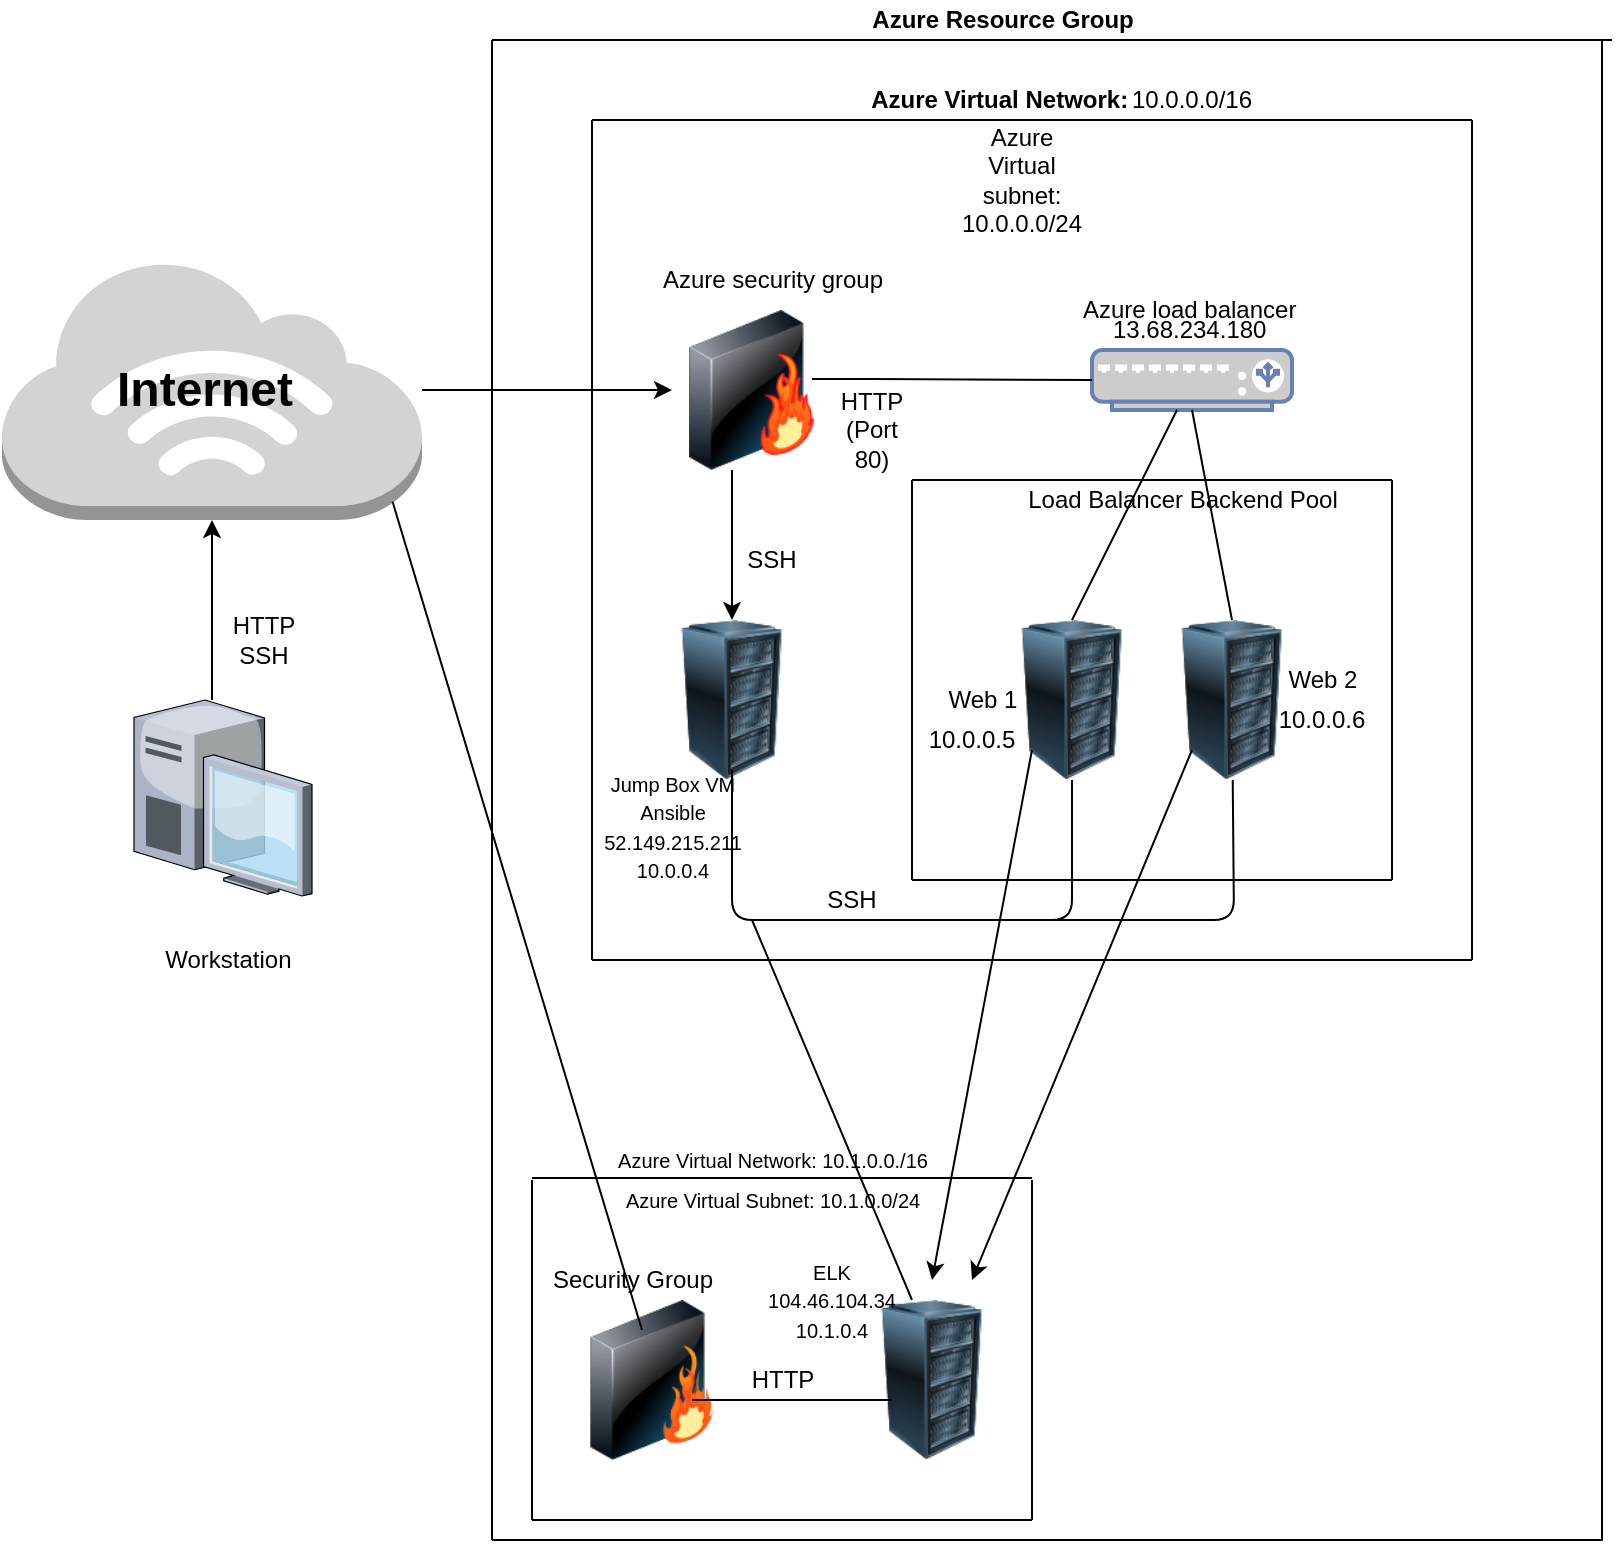 <mxfile version="14.4.3" type="google"><diagram id="TzDx4yxOsSrtdG1vQIUB" name="Page-1"><mxGraphModel dx="2062" dy="1155" grid="1" gridSize="10" guides="1" tooltips="1" connect="1" arrows="1" fold="1" page="1" pageScale="1" pageWidth="850" pageHeight="1100" math="0" shadow="0"><root><mxCell id="0"/><mxCell id="1" parent="0"/><mxCell id="WCPtWgDgS4s1isyG5eOg-6" value="" style="edgeStyle=orthogonalEdgeStyle;rounded=0;orthogonalLoop=1;jettySize=auto;html=1;" parent="1" source="mIvf26nT-pyd1ZthqHpM-7" target="WCPtWgDgS4s1isyG5eOg-5" edge="1"><mxGeometry relative="1" as="geometry"><mxPoint x="370" y="195" as="targetPoint"/><Array as="points"><mxPoint x="330" y="195"/><mxPoint x="330" y="195"/></Array></mxGeometry></mxCell><mxCell id="mIvf26nT-pyd1ZthqHpM-7" value="" style="outlineConnect=0;dashed=0;verticalLabelPosition=bottom;verticalAlign=top;align=center;html=1;shape=mxgraph.aws3.internet_3;fillColor=#D2D3D3;gradientColor=none;" parent="1" vertex="1"><mxGeometry x="25" y="130" width="210" height="130" as="geometry"/></mxCell><mxCell id="mIvf26nT-pyd1ZthqHpM-8" value="&lt;b&gt;&lt;font style=&quot;font-size: 24px&quot;&gt;Internet&lt;/font&gt;&lt;/b&gt;" style="text;html=1;resizable=0;autosize=1;align=center;verticalAlign=middle;points=[];fillColor=none;strokeColor=none;rounded=0;" parent="1" vertex="1"><mxGeometry x="75.5" y="185" width="100" height="20" as="geometry"/></mxCell><mxCell id="mIvf26nT-pyd1ZthqHpM-10" value="&lt;b&gt;Azure Resource Group&lt;/b&gt;" style="text;html=1;resizable=0;autosize=1;align=center;verticalAlign=middle;points=[];fillColor=none;strokeColor=none;rounded=0;" parent="1" vertex="1"><mxGeometry x="450" width="150" height="20" as="geometry"/></mxCell><mxCell id="mIvf26nT-pyd1ZthqHpM-12" value="&lt;b&gt;Azure Virtual Network:&amp;nbsp;&lt;/b&gt;" style="text;html=1;resizable=0;autosize=1;align=center;verticalAlign=middle;points=[];fillColor=none;strokeColor=none;rounded=0;" parent="1" vertex="1"><mxGeometry x="450" y="40" width="150" height="20" as="geometry"/></mxCell><mxCell id="WCPtWgDgS4s1isyG5eOg-4" value="" style="edgeStyle=orthogonalEdgeStyle;rounded=0;orthogonalLoop=1;jettySize=auto;html=1;entryX=0.5;entryY=1;entryDx=0;entryDy=0;entryPerimeter=0;" parent="1" source="WCPtWgDgS4s1isyG5eOg-1" target="mIvf26nT-pyd1ZthqHpM-7" edge="1"><mxGeometry relative="1" as="geometry"><Array as="points"><mxPoint x="130" y="330"/><mxPoint x="130" y="330"/></Array></mxGeometry></mxCell><mxCell id="WCPtWgDgS4s1isyG5eOg-1" value="" style="verticalLabelPosition=bottom;aspect=fixed;html=1;verticalAlign=top;strokeColor=none;align=center;outlineConnect=0;shape=mxgraph.citrix.desktop;" parent="1" vertex="1"><mxGeometry x="91" y="350" width="89" height="98" as="geometry"/></mxCell><mxCell id="WCPtWgDgS4s1isyG5eOg-2" value="&lt;div style=&quot;direction: rtl&quot;&gt;Workstation&amp;nbsp;&lt;/div&gt;" style="text;html=1;resizable=0;autosize=1;align=center;verticalAlign=middle;points=[];fillColor=none;strokeColor=none;rounded=0;" parent="1" vertex="1"><mxGeometry x="95.5" y="470" width="80" height="20" as="geometry"/></mxCell><mxCell id="WCPtWgDgS4s1isyG5eOg-9" value="" style="edgeStyle=orthogonalEdgeStyle;rounded=0;orthogonalLoop=1;jettySize=auto;html=1;" parent="1" source="WCPtWgDgS4s1isyG5eOg-5" target="WCPtWgDgS4s1isyG5eOg-8" edge="1"><mxGeometry relative="1" as="geometry"><Array as="points"><mxPoint x="390" y="250"/><mxPoint x="390" y="250"/></Array></mxGeometry></mxCell><mxCell id="WCPtWgDgS4s1isyG5eOg-5" value="" style="image;html=1;image=img/lib/clip_art/networking/Firewall-page1_128x128.png" parent="1" vertex="1"><mxGeometry x="360" y="155" width="80" height="80" as="geometry"/></mxCell><mxCell id="WCPtWgDgS4s1isyG5eOg-7" value="Azure security group" style="text;html=1;resizable=0;autosize=1;align=center;verticalAlign=middle;points=[];fillColor=none;strokeColor=none;rounded=0;" parent="1" vertex="1"><mxGeometry x="345" y="130" width="130" height="20" as="geometry"/></mxCell><mxCell id="WCPtWgDgS4s1isyG5eOg-8" value="" style="image;html=1;image=img/lib/clip_art/computers/Server_Rack_128x128.png" parent="1" vertex="1"><mxGeometry x="350" y="310" width="80" height="80" as="geometry"/></mxCell><mxCell id="WCPtWgDgS4s1isyG5eOg-11" value="" style="fontColor=#0066CC;verticalAlign=top;verticalLabelPosition=bottom;labelPosition=center;align=center;html=1;outlineConnect=0;fillColor=#CCCCCC;strokeColor=#6881B3;gradientColor=none;gradientDirection=north;strokeWidth=2;shape=mxgraph.networks.load_balancer;" parent="1" vertex="1"><mxGeometry x="570" y="175" width="100" height="30" as="geometry"/></mxCell><mxCell id="WCPtWgDgS4s1isyG5eOg-12" value="" style="image;html=1;image=img/lib/clip_art/computers/Server_Rack_128x128.png" parent="1" vertex="1"><mxGeometry x="520" y="310" width="80" height="80" as="geometry"/></mxCell><mxCell id="WCPtWgDgS4s1isyG5eOg-13" value="" style="image;html=1;image=img/lib/clip_art/computers/Server_Rack_128x128.png" parent="1" vertex="1"><mxGeometry x="600" y="310" width="80" height="80" as="geometry"/></mxCell><mxCell id="WCPtWgDgS4s1isyG5eOg-15" value="" style="endArrow=none;html=1;entryX=0;entryY=0.5;entryDx=0;entryDy=0;entryPerimeter=0;" parent="1" target="WCPtWgDgS4s1isyG5eOg-11" edge="1"><mxGeometry width="50" height="50" relative="1" as="geometry"><mxPoint x="430" y="189.5" as="sourcePoint"/><mxPoint x="560" y="190" as="targetPoint"/><Array as="points"><mxPoint x="450" y="189.5"/></Array></mxGeometry></mxCell><mxCell id="WCPtWgDgS4s1isyG5eOg-21" value="" style="line;strokeWidth=2;direction=south;html=1;" parent="1" vertex="1"><mxGeometry x="700" y="330" height="160" as="geometry"/></mxCell><mxCell id="WCPtWgDgS4s1isyG5eOg-24" value="Web 1&lt;br&gt;" style="text;html=1;resizable=0;autosize=1;align=center;verticalAlign=middle;points=[];fillColor=none;strokeColor=none;rounded=0;" parent="1" vertex="1"><mxGeometry x="490" y="340" width="50" height="20" as="geometry"/></mxCell><mxCell id="WCPtWgDgS4s1isyG5eOg-25" value="Web 2" style="text;html=1;resizable=0;autosize=1;align=center;verticalAlign=middle;points=[];fillColor=none;strokeColor=none;rounded=0;" parent="1" vertex="1"><mxGeometry x="660" y="330" width="50" height="20" as="geometry"/></mxCell><mxCell id="WCPtWgDgS4s1isyG5eOg-26" value="Azure load balancer&amp;nbsp;" style="text;html=1;resizable=0;autosize=1;align=center;verticalAlign=middle;points=[];fillColor=none;strokeColor=none;rounded=0;" parent="1" vertex="1"><mxGeometry x="555" y="145" width="130" height="20" as="geometry"/></mxCell><mxCell id="WCPtWgDgS4s1isyG5eOg-27" value="&lt;font style=&quot;font-size: 10px&quot;&gt;Jump Box VM&lt;br&gt;Ansible&lt;br&gt;52.149.215.211&lt;br&gt;10.0.0.4&lt;/font&gt;" style="text;html=1;resizable=0;autosize=1;align=center;verticalAlign=middle;points=[];fillColor=none;strokeColor=none;rounded=0;" parent="1" vertex="1"><mxGeometry x="320" y="378" width="80" height="70" as="geometry"/></mxCell><mxCell id="WCPtWgDgS4s1isyG5eOg-36" value="" style="endArrow=none;html=1;" parent="1" edge="1"><mxGeometry width="50" height="50" relative="1" as="geometry"><mxPoint x="560" y="420" as="sourcePoint"/><mxPoint x="560" y="390" as="targetPoint"/></mxGeometry></mxCell><mxCell id="4LP171T7_6OS_dnxpr7Z-7" value="" style="endArrow=none;html=1;" parent="1" edge="1"><mxGeometry width="50" height="50" relative="1" as="geometry"><mxPoint x="270" y="770" as="sourcePoint"/><mxPoint x="270" y="20" as="targetPoint"/></mxGeometry></mxCell><mxCell id="4LP171T7_6OS_dnxpr7Z-8" value="" style="endArrow=none;html=1;" parent="1" edge="1"><mxGeometry width="50" height="50" relative="1" as="geometry"><mxPoint x="270" y="770" as="sourcePoint"/><mxPoint x="270" y="770" as="targetPoint"/><Array as="points"><mxPoint x="830" y="770"/><mxPoint x="520" y="770"/></Array></mxGeometry></mxCell><mxCell id="4LP171T7_6OS_dnxpr7Z-10" value="" style="endArrow=none;html=1;" parent="1" edge="1"><mxGeometry width="50" height="50" relative="1" as="geometry"><mxPoint x="825" y="770" as="sourcePoint"/><mxPoint x="825" y="20" as="targetPoint"/><Array as="points"><mxPoint x="825" y="50"/></Array></mxGeometry></mxCell><mxCell id="4LP171T7_6OS_dnxpr7Z-11" value="" style="endArrow=none;html=1;" parent="1" edge="1"><mxGeometry width="50" height="50" relative="1" as="geometry"><mxPoint x="270" y="20" as="sourcePoint"/><mxPoint x="830" y="20" as="targetPoint"/></mxGeometry></mxCell><mxCell id="4LP171T7_6OS_dnxpr7Z-12" value="" style="endArrow=none;html=1;" parent="1" edge="1"><mxGeometry width="50" height="50" relative="1" as="geometry"><mxPoint x="320" y="480" as="sourcePoint"/><mxPoint x="320" y="60" as="targetPoint"/></mxGeometry></mxCell><mxCell id="4LP171T7_6OS_dnxpr7Z-13" value="" style="endArrow=none;html=1;" parent="1" edge="1"><mxGeometry width="50" height="50" relative="1" as="geometry"><mxPoint x="320" y="480" as="sourcePoint"/><mxPoint x="760" y="480" as="targetPoint"/></mxGeometry></mxCell><mxCell id="4LP171T7_6OS_dnxpr7Z-14" value="" style="endArrow=none;html=1;" parent="1" edge="1"><mxGeometry width="50" height="50" relative="1" as="geometry"><mxPoint x="760" y="480" as="sourcePoint"/><mxPoint x="760" y="60" as="targetPoint"/></mxGeometry></mxCell><mxCell id="4LP171T7_6OS_dnxpr7Z-15" value="" style="endArrow=none;html=1;" parent="1" edge="1"><mxGeometry width="50" height="50" relative="1" as="geometry"><mxPoint x="320" y="60" as="sourcePoint"/><mxPoint x="760" y="60" as="targetPoint"/></mxGeometry></mxCell><mxCell id="4LP171T7_6OS_dnxpr7Z-16" value="10.0.0.5" style="text;html=1;strokeColor=none;fillColor=none;align=center;verticalAlign=middle;whiteSpace=wrap;rounded=0;" parent="1" vertex="1"><mxGeometry x="490" y="360" width="40" height="20" as="geometry"/></mxCell><mxCell id="4LP171T7_6OS_dnxpr7Z-17" value="10.0.0.6&lt;br&gt;" style="text;html=1;strokeColor=none;fillColor=none;align=center;verticalAlign=middle;whiteSpace=wrap;rounded=0;" parent="1" vertex="1"><mxGeometry x="665" y="350" width="40" height="20" as="geometry"/></mxCell><mxCell id="4LP171T7_6OS_dnxpr7Z-19" value="" style="endArrow=none;html=1;" parent="1" target="WCPtWgDgS4s1isyG5eOg-11" edge="1"><mxGeometry width="50" height="50" relative="1" as="geometry"><mxPoint x="560" y="310" as="sourcePoint"/><mxPoint x="610" y="260" as="targetPoint"/></mxGeometry></mxCell><mxCell id="4LP171T7_6OS_dnxpr7Z-20" value="" style="endArrow=none;html=1;entryX=0.5;entryY=1;entryDx=0;entryDy=0;entryPerimeter=0;" parent="1" target="WCPtWgDgS4s1isyG5eOg-11" edge="1"><mxGeometry width="50" height="50" relative="1" as="geometry"><mxPoint x="640" y="310" as="sourcePoint"/><mxPoint x="620" y="210" as="targetPoint"/></mxGeometry></mxCell><mxCell id="4LP171T7_6OS_dnxpr7Z-21" value="" style="endArrow=none;html=1;" parent="1" target="WCPtWgDgS4s1isyG5eOg-12" edge="1"><mxGeometry width="50" height="50" relative="1" as="geometry"><mxPoint x="390" y="385" as="sourcePoint"/><mxPoint x="440" y="335" as="targetPoint"/><Array as="points"><mxPoint x="390" y="460"/><mxPoint x="560" y="460"/></Array></mxGeometry></mxCell><mxCell id="4LP171T7_6OS_dnxpr7Z-22" value="" style="endArrow=none;html=1;" parent="1" target="WCPtWgDgS4s1isyG5eOg-13" edge="1"><mxGeometry width="50" height="50" relative="1" as="geometry"><mxPoint x="550" y="460" as="sourcePoint"/><mxPoint x="605" y="410" as="targetPoint"/><Array as="points"><mxPoint x="641" y="460"/></Array></mxGeometry></mxCell><mxCell id="4LP171T7_6OS_dnxpr7Z-23" value="10.0.0.0/16" style="text;html=1;strokeColor=none;fillColor=none;align=center;verticalAlign=middle;whiteSpace=wrap;rounded=0;" parent="1" vertex="1"><mxGeometry x="600" y="40" width="40" height="20" as="geometry"/></mxCell><mxCell id="4LP171T7_6OS_dnxpr7Z-25" value="Azure Virtual subnet: 10.0.0.0/24" style="text;html=1;strokeColor=none;fillColor=none;align=center;verticalAlign=middle;whiteSpace=wrap;rounded=0;" parent="1" vertex="1"><mxGeometry x="530" y="80" width="10" height="20" as="geometry"/></mxCell><mxCell id="4LP171T7_6OS_dnxpr7Z-30" value="HTTP&lt;br&gt;SSH" style="text;html=1;strokeColor=none;fillColor=none;align=center;verticalAlign=middle;whiteSpace=wrap;rounded=0;" parent="1" vertex="1"><mxGeometry x="135.5" y="310" width="40" height="20" as="geometry"/></mxCell><mxCell id="4LP171T7_6OS_dnxpr7Z-31" value="HTTP (Port 80)" style="text;html=1;strokeColor=none;fillColor=none;align=center;verticalAlign=middle;whiteSpace=wrap;rounded=0;" parent="1" vertex="1"><mxGeometry x="440" y="205" width="40" height="20" as="geometry"/></mxCell><mxCell id="4LP171T7_6OS_dnxpr7Z-34" value="SSH" style="text;html=1;strokeColor=none;fillColor=none;align=center;verticalAlign=middle;whiteSpace=wrap;rounded=0;" parent="1" vertex="1"><mxGeometry x="390" y="270" width="40" height="20" as="geometry"/></mxCell><mxCell id="4LP171T7_6OS_dnxpr7Z-35" value="SSH" style="text;html=1;strokeColor=none;fillColor=none;align=center;verticalAlign=middle;whiteSpace=wrap;rounded=0;" parent="1" vertex="1"><mxGeometry x="430" y="440" width="40" height="20" as="geometry"/></mxCell><mxCell id="4LP171T7_6OS_dnxpr7Z-36" value="" style="endArrow=none;html=1;" parent="1" edge="1"><mxGeometry width="50" height="50" relative="1" as="geometry"><mxPoint x="480" y="440" as="sourcePoint"/><mxPoint x="480" y="240" as="targetPoint"/></mxGeometry></mxCell><mxCell id="4LP171T7_6OS_dnxpr7Z-37" value="" style="endArrow=none;html=1;" parent="1" edge="1"><mxGeometry width="50" height="50" relative="1" as="geometry"><mxPoint x="480" y="440" as="sourcePoint"/><mxPoint x="720" y="440" as="targetPoint"/></mxGeometry></mxCell><mxCell id="4LP171T7_6OS_dnxpr7Z-38" value="" style="endArrow=none;html=1;" parent="1" edge="1"><mxGeometry width="50" height="50" relative="1" as="geometry"><mxPoint x="720" y="440" as="sourcePoint"/><mxPoint x="720" y="240" as="targetPoint"/></mxGeometry></mxCell><mxCell id="4LP171T7_6OS_dnxpr7Z-39" value="" style="endArrow=none;html=1;" parent="1" edge="1"><mxGeometry width="50" height="50" relative="1" as="geometry"><mxPoint x="480" y="240" as="sourcePoint"/><mxPoint x="720" y="240" as="targetPoint"/></mxGeometry></mxCell><mxCell id="4LP171T7_6OS_dnxpr7Z-41" value="Load Balancer Backend Pool" style="text;html=1;resizable=0;autosize=1;align=center;verticalAlign=middle;points=[];fillColor=none;strokeColor=none;rounded=0;" parent="1" vertex="1"><mxGeometry x="530" y="240" width="170" height="20" as="geometry"/></mxCell><mxCell id="4LP171T7_6OS_dnxpr7Z-43" value="13.68.234.180&amp;nbsp;" style="text;html=1;resizable=0;autosize=1;align=center;verticalAlign=middle;points=[];fillColor=none;strokeColor=none;rounded=0;" parent="1" vertex="1"><mxGeometry x="570" y="155" width="100" height="20" as="geometry"/></mxCell><mxCell id="4LP171T7_6OS_dnxpr7Z-44" value="&lt;font style=&quot;font-size: 10px&quot;&gt;Azure Virtual Network: 10.1.0.0./16&lt;/font&gt;" style="text;html=1;resizable=0;autosize=1;align=center;verticalAlign=middle;points=[];fillColor=none;strokeColor=none;rounded=0;" parent="1" vertex="1"><mxGeometry x="325" y="570" width="170" height="20" as="geometry"/></mxCell><mxCell id="4LP171T7_6OS_dnxpr7Z-45" value="&lt;font style=&quot;font-size: 10px&quot;&gt;Azure Virtual Subnet: 10.1.0.0/24&lt;/font&gt;" style="text;html=1;resizable=0;autosize=1;align=center;verticalAlign=middle;points=[];fillColor=none;strokeColor=none;rounded=0;" parent="1" vertex="1"><mxGeometry x="330" y="590" width="160" height="20" as="geometry"/></mxCell><mxCell id="4LP171T7_6OS_dnxpr7Z-46" value="" style="image;html=1;image=img/lib/clip_art/networking/Firewall_128x128.png" parent="1" vertex="1"><mxGeometry x="310" y="650" width="80" height="80" as="geometry"/></mxCell><mxCell id="4LP171T7_6OS_dnxpr7Z-47" value="Security Group" style="text;html=1;resizable=0;autosize=1;align=center;verticalAlign=middle;points=[];fillColor=none;strokeColor=none;rounded=0;" parent="1" vertex="1"><mxGeometry x="290" y="630" width="100" height="20" as="geometry"/></mxCell><mxCell id="4LP171T7_6OS_dnxpr7Z-48" value="" style="image;html=1;image=img/lib/clip_art/computers/Server_Rack_128x128.png" parent="1" vertex="1"><mxGeometry x="450" y="650" width="80" height="80" as="geometry"/></mxCell><mxCell id="4LP171T7_6OS_dnxpr7Z-60" value="" style="endArrow=none;html=1;" parent="1" edge="1"><mxGeometry width="50" height="50" relative="1" as="geometry"><mxPoint x="290" y="589" as="sourcePoint"/><mxPoint x="540" y="589" as="targetPoint"/></mxGeometry></mxCell><mxCell id="4LP171T7_6OS_dnxpr7Z-61" value="" style="endArrow=none;html=1;" parent="1" edge="1"><mxGeometry width="50" height="50" relative="1" as="geometry"><mxPoint x="290" y="760" as="sourcePoint"/><mxPoint x="290" y="590" as="targetPoint"/></mxGeometry></mxCell><mxCell id="4LP171T7_6OS_dnxpr7Z-62" value="" style="endArrow=none;html=1;" parent="1" edge="1"><mxGeometry width="50" height="50" relative="1" as="geometry"><mxPoint x="290" y="760" as="sourcePoint"/><mxPoint x="540" y="760" as="targetPoint"/></mxGeometry></mxCell><mxCell id="4LP171T7_6OS_dnxpr7Z-63" value="" style="endArrow=none;html=1;" parent="1" edge="1"><mxGeometry width="50" height="50" relative="1" as="geometry"><mxPoint x="540" y="760" as="sourcePoint"/><mxPoint x="540" y="590" as="targetPoint"/></mxGeometry></mxCell><mxCell id="4LP171T7_6OS_dnxpr7Z-64" value="&lt;font style=&quot;font-size: 10px&quot;&gt;ELK&lt;br&gt;104.46.104.34&lt;br&gt;10.1.0.4&lt;/font&gt;" style="text;html=1;strokeColor=none;fillColor=none;align=center;verticalAlign=middle;whiteSpace=wrap;rounded=0;" parent="1" vertex="1"><mxGeometry x="420" y="640" width="40" height="20" as="geometry"/></mxCell><mxCell id="4LP171T7_6OS_dnxpr7Z-65" value="" style="endArrow=none;html=1;entryX=0.25;entryY=0.625;entryDx=0;entryDy=0;entryPerimeter=0;" parent="1" target="4LP171T7_6OS_dnxpr7Z-48" edge="1"><mxGeometry width="50" height="50" relative="1" as="geometry"><mxPoint x="370" y="700" as="sourcePoint"/><mxPoint x="420" y="650" as="targetPoint"/></mxGeometry></mxCell><mxCell id="4LP171T7_6OS_dnxpr7Z-66" value="HTTP" style="text;html=1;resizable=0;autosize=1;align=center;verticalAlign=middle;points=[];fillColor=none;strokeColor=none;rounded=0;" parent="1" vertex="1"><mxGeometry x="390" y="680" width="50" height="20" as="geometry"/></mxCell><mxCell id="4LP171T7_6OS_dnxpr7Z-67" value="" style="endArrow=none;html=1;entryX=0.93;entryY=0.93;entryDx=0;entryDy=0;entryPerimeter=0;" parent="1" target="mIvf26nT-pyd1ZthqHpM-7" edge="1"><mxGeometry width="50" height="50" relative="1" as="geometry"><mxPoint x="345" y="665" as="sourcePoint"/><mxPoint x="395" y="615" as="targetPoint"/></mxGeometry></mxCell><mxCell id="4LP171T7_6OS_dnxpr7Z-71" value="" style="endArrow=none;html=1;exitX=0.375;exitY=0;exitDx=0;exitDy=0;exitPerimeter=0;" parent="1" source="4LP171T7_6OS_dnxpr7Z-48" edge="1"><mxGeometry width="50" height="50" relative="1" as="geometry"><mxPoint x="340" y="498" as="sourcePoint"/><mxPoint x="400" y="460" as="targetPoint"/></mxGeometry></mxCell><mxCell id="4LP171T7_6OS_dnxpr7Z-72" value="" style="endArrow=classic;html=1;" parent="1" edge="1"><mxGeometry width="50" height="50" relative="1" as="geometry"><mxPoint x="540" y="375" as="sourcePoint"/><mxPoint x="490" y="640" as="targetPoint"/></mxGeometry></mxCell><mxCell id="4LP171T7_6OS_dnxpr7Z-73" value="" style="endArrow=classic;html=1;" parent="1" edge="1"><mxGeometry width="50" height="50" relative="1" as="geometry"><mxPoint x="620" y="375" as="sourcePoint"/><mxPoint x="510" y="640" as="targetPoint"/></mxGeometry></mxCell></root></mxGraphModel></diagram></mxfile>